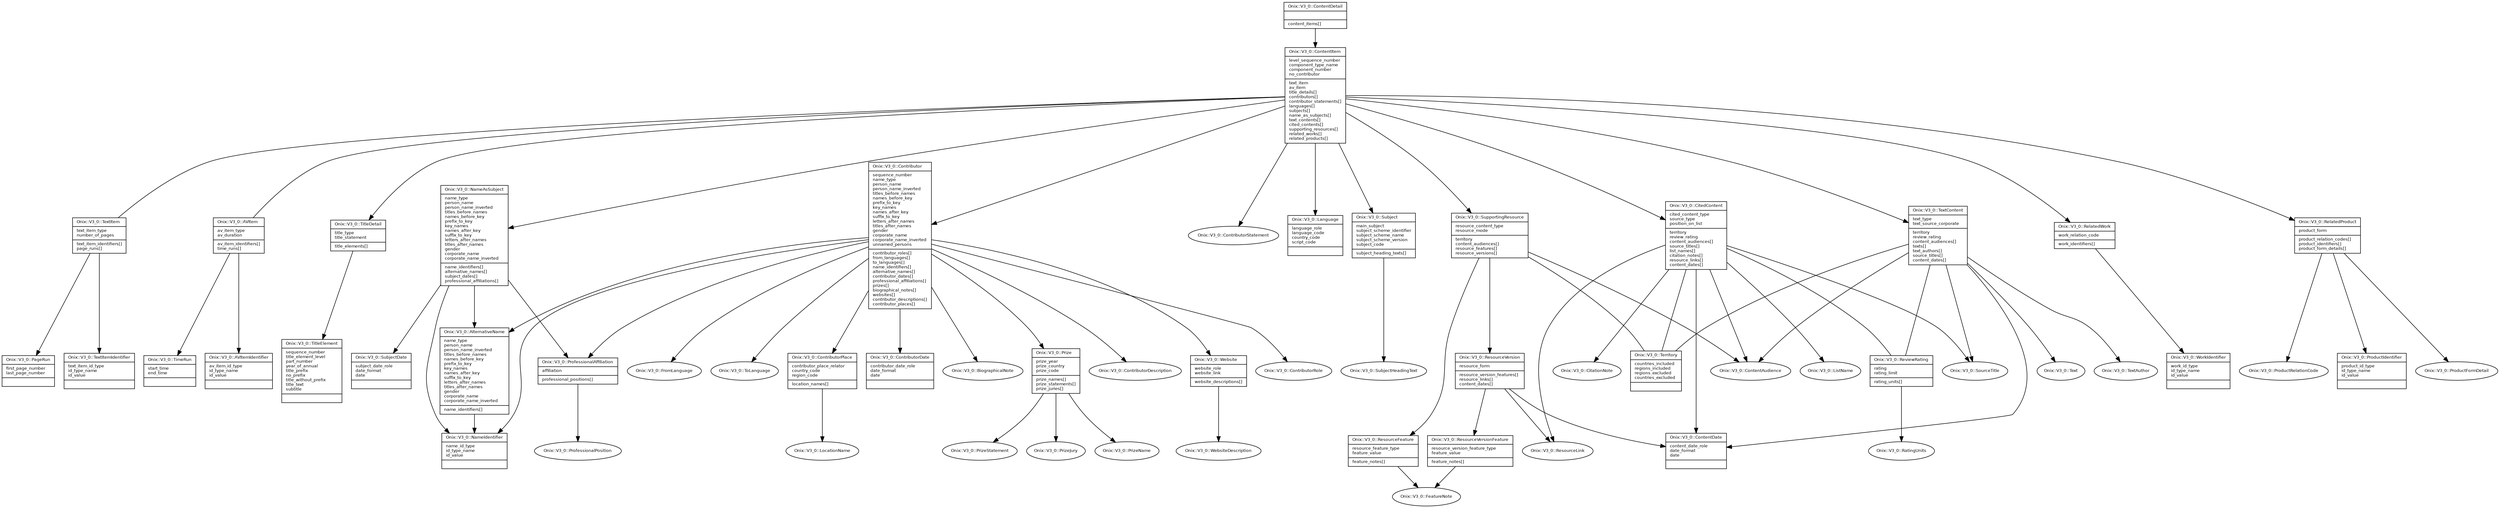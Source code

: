 digraph G {
  fontname = "Bitstream Vera Sans"
  fontsize = 8

  node [
    fontname = "Bitstream Vera Sans"
    fontsize = 8
    shape = "record"
  ]

  edge [
    fontname = "Bitstream Vera Sans"
    fontsize = 8
  ]

  ContentDetail [
    label = "{Onix::V3_0::ContentDetail\l|\l|content_items[]\l}"
  ]

  ContentDetail -> ContentItem [arrowhead=normal]

  ContentItem [
    label = "{Onix::V3_0::ContentItem\l|level_sequence_number\lcomponent_type_name\lcomponent_number\lno_contributor\l|text_item\lav_item\ltitle_details[]\lcontributors[]\lcontributor_statements[]\llanguages[]\lsubjects[]\lname_as_subjects[]\ltext_contents[]\lcited_contents[]\lsupporting_resources[]\lrelated_works[]\lrelated_products[]\l}"
  ]

  ContentItem -> TextItem [arrowhead=none]
  ContentItem -> AVItem [arrowhead=none]
  ContentItem -> TitleDetail [arrowhead=normal]
  ContentItem -> Contributor [arrowhead=normal]
  ContentItem -> ContributorStatement [arrowhead=normal]
  ContentItem -> Language [arrowhead=normal]
  ContentItem -> Subject [arrowhead=normal]
  ContentItem -> NameAsSubject [arrowhead=normal]
  ContentItem -> TextContent [arrowhead=normal]
  ContentItem -> CitedContent [arrowhead=normal]
  ContentItem -> SupportingResource [arrowhead=normal]
  ContentItem -> RelatedWork [arrowhead=normal]
  ContentItem -> RelatedProduct [arrowhead=normal]

  TextItem [
    label = "{Onix::V3_0::TextItem\l|text_item_type\lnumber_of_pages\l|text_item_identifiers[]\lpage_runs[]\l}"
  ]

  TextItem -> TextItemIdentifier [arrowhead=normal]
  TextItem -> PageRun [arrowhead=normal]

  TextItemIdentifier [
    label = "{Onix::V3_0::TextItemIdentifier\l|text_item_id_type\lid_type_name\lid_value\l|\l}"
  ]




  PageRun [
    label = "{Onix::V3_0::PageRun\l|first_page_number\llast_page_number\l|\l}"
  ]




  AVItem [
    label = "{Onix::V3_0::AVItem\l|av_item_type\lav_duration\l|av_item_identifiers[]\ltime_runs[]\l}"
  ]

  AVItem -> AVItemIdentifier [arrowhead=normal]
  AVItem -> TimeRun [arrowhead=normal]

  AVItemIdentifier [
    label = "{Onix::V3_0::AVItemIdentifier\l|av_item_id_type\lid_type_name\lid_value\l|\l}"
  ]




  TimeRun [
    label = "{Onix::V3_0::TimeRun\l|start_time\lend_time\l|\l}"
  ]




  TitleDetail [
    label = "{Onix::V3_0::TitleDetail\l|title_type\ltitle_statement\l|title_elements[]\l}"
  ]

  TitleDetail -> TitleElement [arrowhead=normal]

  TitleElement [
    label = "{Onix::V3_0::TitleElement\l|sequence_number\ltitle_element_level\lpart_number\lyear_of_annual\ltitle_prefix\lno_prefix\ltitle_without_prefix\ltitle_text\lsubtitle\l|\l}"
  ]




  Contributor [
    label = "{Onix::V3_0::Contributor\l|sequence_number\lname_type\lperson_name\lperson_name_inverted\ltitles_before_names\lnames_before_key\lprefix_to_key\lkey_names\lnames_after_key\lsuffix_to_key\lletters_after_names\ltitles_after_names\lgender\lcorporate_name\lcorporate_name_inverted\lunnamed_persons\l|contributor_roles[]\lfrom_languages[]\lto_languages[]\lname_identifiers[]\lalternative_names[]\lcontributor_dates[]\lprofessional_affiliations[]\lprizes[]\lbiographical_notes[]\lwebsites[]\lcontributor_descriptions[]\lcontributor_places[]\l}"
  ]

  Contributor -> ContributorRole [arrowhead=normal]
  Contributor -> FromLanguage [arrowhead=normal]
  Contributor -> ToLanguage [arrowhead=normal]
  Contributor -> NameIdentifier [arrowhead=normal]
  Contributor -> AlternativeName [arrowhead=normal]
  Contributor -> ContributorDate [arrowhead=normal]
  Contributor -> ProfessionalAffiliation [arrowhead=normal]
  Contributor -> Prize [arrowhead=normal]
  Contributor -> BiographicalNote [arrowhead=normal]
  Contributor -> Website [arrowhead=normal]
  Contributor -> ContributorDescription [arrowhead=normal]
  Contributor -> ContributorPlace [arrowhead=normal]

  ContributorRole [
    label = "Onix::V3_0::ContributorRole", shape = oval
  ]




  FromLanguage [
    label = "Onix::V3_0::FromLanguage", shape = oval
  ]




  ToLanguage [
    label = "Onix::V3_0::ToLanguage", shape = oval
  ]




  NameIdentifier [
    label = "{Onix::V3_0::NameIdentifier\l|name_id_type\lid_type_name\lid_value\l|\l}"
  ]




  AlternativeName [
    label = "{Onix::V3_0::AlternativeName\l|name_type\lperson_name\lperson_name_inverted\ltitles_before_names\lnames_before_key\lprefix_to_key\lkey_names\lnames_after_key\lsuffix_to_key\lletters_after_names\ltitles_after_names\lgender\lcorporate_name\lcorporate_name_inverted\l|name_identifiers[]\l}"
  ]

  AlternativeName -> NameIdentifier [arrowhead=normal]


  ContributorDate [
    label = "{Onix::V3_0::ContributorDate\l|contributor_date_role\ldate_format\ldate\l|\l}"
  ]




  ProfessionalAffiliation [
    label = "{Onix::V3_0::ProfessionalAffiliation\l|affiliation\l|professional_positions[]\l}"
  ]

  ProfessionalAffiliation -> ProfessionalPosition [arrowhead=normal]

  ProfessionalPosition [
    label = "Onix::V3_0::ProfessionalPosition", shape = oval
  ]




  Prize [
    label = "{Onix::V3_0::Prize\l|prize_year\lprize_country\lprize_code\l|prize_names[]\lprize_statements[]\lprize_juries[]\l}"
  ]

  Prize -> PrizeName [arrowhead=normal]
  Prize -> PrizeStatement [arrowhead=normal]
  Prize -> PrizeJury [arrowhead=normal]

  PrizeName [
    label = "Onix::V3_0::PrizeName", shape = oval
  ]




  PrizeStatement [
    label = "Onix::V3_0::PrizeStatement", shape = oval
  ]




  PrizeJury [
    label = "Onix::V3_0::PrizeJury", shape = oval
  ]




  BiographicalNote [
    label = "Onix::V3_0::BiographicalNote", shape = oval
  ]




  Website [
    label = "{Onix::V3_0::Website\l|website_role\lwebsite_link\l|website_descriptions[]\l}"
  ]

  Website -> WebsiteDescription [arrowhead=normal]

  WebsiteDescription [
    label = "Onix::V3_0::WebsiteDescription", shape = oval
  ]




  ContributorDescription [
    label = "Onix::V3_0::ContributorDescription", shape = oval
  ]




  ContributorPlace [
    label = "{Onix::V3_0::ContributorPlace\l|contributor_place_relator\lcountry_code\lregion_code\l|location_names[]\l}"
  ]

  ContributorPlace -> LocationName [arrowhead=normal]

  LocationName [
    label = "Onix::V3_0::LocationName", shape = oval
  ]




  ContributorStatement [
    label = "Onix::V3_0::ContributorStatement", shape = oval
  ]




  Language [
    label = "{Onix::V3_0::Language\l|language_role\llanguage_code\lcountry_code\lscript_code\l|\l}"
  ]




  Subject [
    label = "{Onix::V3_0::Subject\l|main_subject\lsubject_scheme_identifier\lsubject_scheme_name\lsubject_scheme_version\lsubject_code\l|subject_heading_texts[]\l}"
  ]

  Subject -> SubjectHeadingText [arrowhead=normal]

  SubjectHeadingText [
    label = "Onix::V3_0::SubjectHeadingText", shape = oval
  ]




  NameAsSubject [
    label = "{Onix::V3_0::NameAsSubject\l|name_type\lperson_name\lperson_name_inverted\ltitles_before_names\lnames_before_key\lprefix_to_key\lkey_names\lnames_after_key\lsuffix_to_key\lletters_after_names\ltitles_after_names\lgender\lcorporate_name\lcorporate_name_inverted\l|name_identifiers[]\lalternative_names[]\lsubject_dates[]\lprofessional_affiliations[]\l}"
  ]

  NameAsSubject -> NameIdentifier [arrowhead=normal]
  NameAsSubject -> AlternativeName [arrowhead=normal]
  NameAsSubject -> SubjectDate [arrowhead=normal]
  NameAsSubject -> ProfessionalAffiliation [arrowhead=normal]



  SubjectDate [
    label = "{Onix::V3_0::SubjectDate\l|subject_date_role\ldate_format\ldate\l|\l}"
  ]





  TextContent [
    label = "{Onix::V3_0::TextContent\l|text_type\ltext_source_corporate\l|territory\lreview_rating\lcontent_audiences[]\ltexts[]\ltext_authors[]\lsource_titles[]\lcontent_dates[]\l}"
  ]

  TextContent -> Territory [arrowhead=none]
  TextContent -> ReviewRating [arrowhead=none]
  TextContent -> ContentAudience [arrowhead=normal]
  TextContent -> Text [arrowhead=normal]
  TextContent -> TextAuthor [arrowhead=normal]
  TextContent -> SourceTitle [arrowhead=normal]
  TextContent -> ContentDate [arrowhead=normal]

  Territory [
    label = "{Onix::V3_0::Territory\l|countries_included\lregions_included\lregions_excluded\lcountries_excluded\l|\l}"
  ]




  ReviewRating [
    label = "{Onix::V3_0::ReviewRating\l|rating\lrating_limit\l|rating_units[]\l}"
  ]

  ReviewRating -> RatingUnits [arrowhead=normal]

  RatingUnits [
    label = "Onix::V3_0::RatingUnits", shape = oval
  ]




  ContentAudience [
    label = "Onix::V3_0::ContentAudience", shape = oval
  ]




  Text [
    label = "Onix::V3_0::Text", shape = oval
  ]




  TextAuthor [
    label = "Onix::V3_0::TextAuthor", shape = oval
  ]




  SourceTitle [
    label = "Onix::V3_0::SourceTitle", shape = oval
  ]




  ContentDate [
    label = "{Onix::V3_0::ContentDate\l|content_date_role\ldate_format\ldate\l|\l}"
  ]




  CitedContent [
    label = "{Onix::V3_0::CitedContent\l|cited_content_type\lsource_type\lposition_on_list\l|territory\lreview_rating\lcontent_audiences[]\lsource_titles[]\llist_names[]\lcitation_notes[]\lresource_links[]\lcontent_dates[]\l}"
  ]

  CitedContent -> Territory [arrowhead=none]
  CitedContent -> ReviewRating [arrowhead=none]
  CitedContent -> ContentAudience [arrowhead=normal]
  CitedContent -> SourceTitle [arrowhead=normal]
  CitedContent -> ListName [arrowhead=normal]
  CitedContent -> CitationNote [arrowhead=normal]
  CitedContent -> ResourceLink [arrowhead=normal]
  CitedContent -> ContentDate [arrowhead=normal]





  ListName [
    label = "Onix::V3_0::ListName", shape = oval
  ]




  CitationNote [
    label = "Onix::V3_0::CitationNote", shape = oval
  ]




  ResourceLink [
    label = "Onix::V3_0::ResourceLink", shape = oval
  ]





  SupportingResource [
    label = "{Onix::V3_0::SupportingResource\l|resource_content_type\lresource_mode\l|territory\lcontent_audiences[]\lresource_features[]\lresource_versions[]\l}"
  ]

  SupportingResource -> Territory [arrowhead=none]
  SupportingResource -> ContentAudience [arrowhead=normal]
  SupportingResource -> ResourceFeature [arrowhead=normal]
  SupportingResource -> ResourceVersion [arrowhead=normal]



  ResourceFeature [
    label = "{Onix::V3_0::ResourceFeature\l|resource_feature_type\lfeature_value\l|feature_notes[]\l}"
  ]

  ResourceFeature -> FeatureNote [arrowhead=normal]

  FeatureNote [
    label = "Onix::V3_0::FeatureNote", shape = oval
  ]




  ResourceVersion [
    label = "{Onix::V3_0::ResourceVersion\l|resource_form\l|resource_version_features[]\lresource_links[]\lcontent_dates[]\l}"
  ]

  ResourceVersion -> ResourceVersionFeature [arrowhead=normal]
  ResourceVersion -> ResourceLink [arrowhead=normal]
  ResourceVersion -> ContentDate [arrowhead=normal]

  ResourceVersionFeature [
    label = "{Onix::V3_0::ResourceVersionFeature\l|resource_version_feature_type\lfeature_value\l|feature_notes[]\l}"
  ]

  ResourceVersionFeature -> FeatureNote [arrowhead=normal]




  RelatedWork [
    label = "{Onix::V3_0::RelatedWork\l|work_relation_code\l|work_identifiers[]\l}"
  ]

  RelatedWork -> WorkIdentifier [arrowhead=normal]

  WorkIdentifier [
    label = "{Onix::V3_0::WorkIdentifier\l|work_id_type\lid_type_name\lid_value\l|\l}"
  ]




  RelatedProduct [
    label = "{Onix::V3_0::RelatedProduct\l|product_form\l|product_relation_codes[]\lproduct_identifiers[]\lproduct_form_details[]\l}"
  ]

  RelatedProduct -> ProductRelationCode [arrowhead=normal]
  RelatedProduct -> ProductIdentifier [arrowhead=normal]
  RelatedProduct -> ProductFormDetail [arrowhead=normal]

  ProductRelationCode [
    label = "Onix::V3_0::ProductRelationCode", shape = oval
  ]




  ProductIdentifier [
    label = "{Onix::V3_0::ProductIdentifier\l|product_id_type\lid_type_name\lid_value\l|\l}"
  ]




  ProductFormDetail [
    label = "Onix::V3_0::ProductFormDetail", shape = oval
  ]




}
